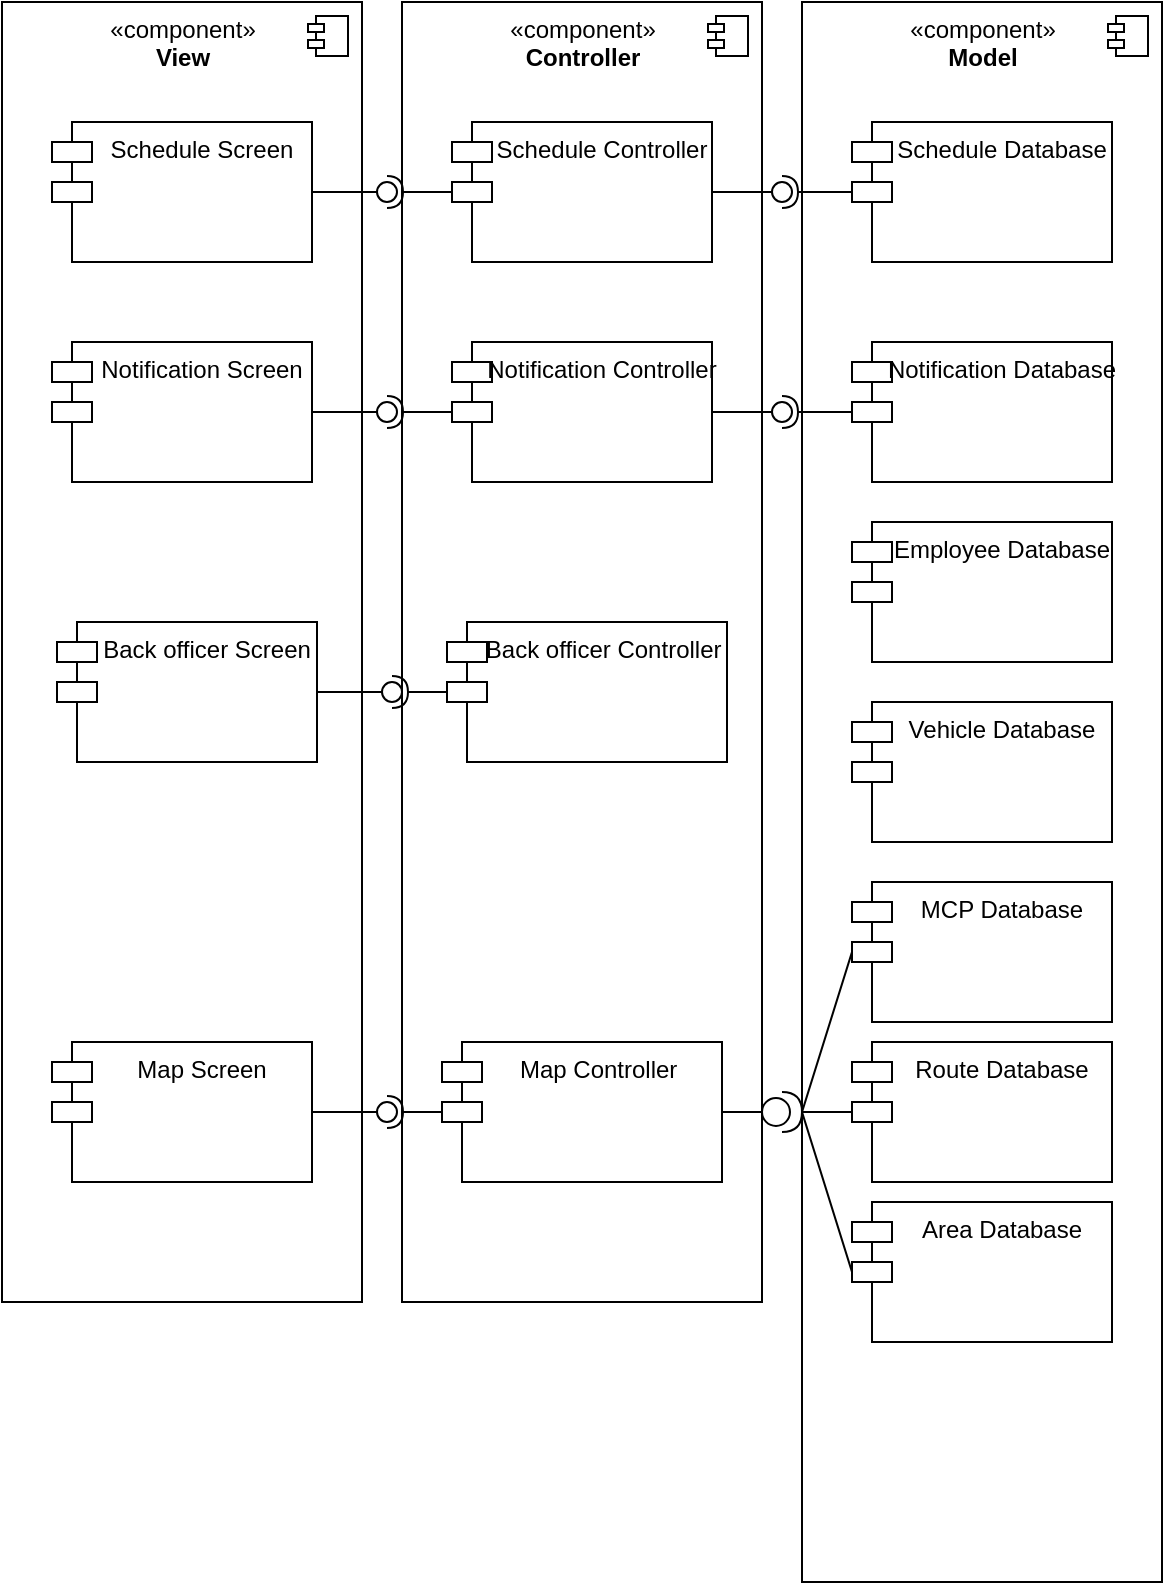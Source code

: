<mxfile>
    <diagram id="PMbeAzdY48jUfhH1mNCi" name="Task 3.2">
        <mxGraphModel dx="872" dy="374" grid="1" gridSize="10" guides="1" tooltips="1" connect="1" arrows="1" fold="1" page="1" pageScale="1" pageWidth="827" pageHeight="1169" math="0" shadow="0">
            <root>
                <mxCell id="0"/>
                <mxCell id="1" parent="0"/>
                <mxCell id="5" value="«component»&lt;br&gt;&lt;b&gt;View&lt;/b&gt;" style="html=1;dropTarget=0;verticalAlign=top;" vertex="1" parent="1">
                    <mxGeometry x="160" y="160" width="180" height="650" as="geometry"/>
                </mxCell>
                <mxCell id="6" value="" style="shape=module;jettyWidth=8;jettyHeight=4;" vertex="1" parent="5">
                    <mxGeometry x="1" width="20" height="20" relative="1" as="geometry">
                        <mxPoint x="-27" y="7" as="offset"/>
                    </mxGeometry>
                </mxCell>
                <mxCell id="7" value="«component»&lt;br&gt;&lt;b&gt;Controller&lt;/b&gt;" style="html=1;dropTarget=0;verticalAlign=top;" vertex="1" parent="1">
                    <mxGeometry x="360" y="160" width="180" height="650" as="geometry"/>
                </mxCell>
                <mxCell id="8" value="" style="shape=module;jettyWidth=8;jettyHeight=4;" vertex="1" parent="7">
                    <mxGeometry x="1" width="20" height="20" relative="1" as="geometry">
                        <mxPoint x="-27" y="7" as="offset"/>
                    </mxGeometry>
                </mxCell>
                <mxCell id="9" value="«component»&lt;br&gt;&lt;b&gt;Model&lt;br&gt;&lt;br&gt;&lt;/b&gt;" style="html=1;dropTarget=0;verticalAlign=top;" vertex="1" parent="1">
                    <mxGeometry x="560" y="160" width="180" height="790" as="geometry"/>
                </mxCell>
                <mxCell id="10" value="" style="shape=module;jettyWidth=8;jettyHeight=4;" vertex="1" parent="9">
                    <mxGeometry x="1" width="20" height="20" relative="1" as="geometry">
                        <mxPoint x="-27" y="7" as="offset"/>
                    </mxGeometry>
                </mxCell>
                <mxCell id="15" value="Back officer Screen" style="shape=module;align=left;spacingLeft=20;align=center;verticalAlign=top;" vertex="1" parent="1">
                    <mxGeometry x="187.5" y="470" width="130" height="70" as="geometry"/>
                </mxCell>
                <mxCell id="17" value="Back officer Controller " style="shape=module;align=left;spacingLeft=20;align=center;verticalAlign=top;" vertex="1" parent="1">
                    <mxGeometry x="382.5" y="470" width="140" height="70" as="geometry"/>
                </mxCell>
                <mxCell id="21" value="Notification Screen" style="shape=module;align=left;spacingLeft=20;align=center;verticalAlign=top;" vertex="1" parent="1">
                    <mxGeometry x="185" y="330" width="130" height="70" as="geometry"/>
                </mxCell>
                <mxCell id="22" value="Schedule Screen" style="shape=module;align=left;spacingLeft=20;align=center;verticalAlign=top;" vertex="1" parent="1">
                    <mxGeometry x="185" y="220" width="130" height="70" as="geometry"/>
                </mxCell>
                <mxCell id="23" value="Map Screen" style="shape=module;align=left;spacingLeft=20;align=center;verticalAlign=top;" vertex="1" parent="1">
                    <mxGeometry x="185" y="680" width="130" height="70" as="geometry"/>
                </mxCell>
                <mxCell id="24" value="Schedule Controller" style="shape=module;align=left;spacingLeft=20;align=center;verticalAlign=top;" vertex="1" parent="1">
                    <mxGeometry x="385" y="220" width="130" height="70" as="geometry"/>
                </mxCell>
                <mxCell id="30" value="Notification Controller" style="shape=module;align=left;spacingLeft=20;align=center;verticalAlign=top;" vertex="1" parent="1">
                    <mxGeometry x="385" y="330" width="130" height="70" as="geometry"/>
                </mxCell>
                <mxCell id="29" value="Map Controller " style="shape=module;align=left;spacingLeft=20;align=center;verticalAlign=top;" vertex="1" parent="1">
                    <mxGeometry x="380" y="680" width="140" height="70" as="geometry"/>
                </mxCell>
                <mxCell id="31" value="" style="rounded=0;orthogonalLoop=1;jettySize=auto;html=1;endArrow=none;endFill=0;sketch=0;sourcePerimeterSpacing=0;targetPerimeterSpacing=0;exitX=1;exitY=0.5;exitDx=0;exitDy=0;" edge="1" parent="1" source="22" target="33">
                    <mxGeometry relative="1" as="geometry">
                        <mxPoint x="350" y="125" as="sourcePoint"/>
                    </mxGeometry>
                </mxCell>
                <mxCell id="32" value="" style="rounded=0;orthogonalLoop=1;jettySize=auto;html=1;endArrow=halfCircle;endFill=0;entryX=0.5;entryY=0.5;endSize=6;strokeWidth=1;sketch=0;exitX=0;exitY=0;exitDx=0;exitDy=35;exitPerimeter=0;" edge="1" parent="1" source="24" target="33">
                    <mxGeometry relative="1" as="geometry">
                        <mxPoint x="390" y="125" as="sourcePoint"/>
                    </mxGeometry>
                </mxCell>
                <mxCell id="33" value="" style="ellipse;whiteSpace=wrap;html=1;align=center;aspect=fixed;resizable=0;points=[];outlineConnect=0;sketch=0;" vertex="1" parent="1">
                    <mxGeometry x="347.5" y="250" width="10" height="10" as="geometry"/>
                </mxCell>
                <mxCell id="38" value="" style="rounded=0;orthogonalLoop=1;jettySize=auto;html=1;endArrow=none;endFill=0;sketch=0;sourcePerimeterSpacing=0;targetPerimeterSpacing=0;exitX=1;exitY=0.5;exitDx=0;exitDy=0;" edge="1" parent="1" source="21" target="40">
                    <mxGeometry relative="1" as="geometry">
                        <mxPoint x="340" y="365" as="sourcePoint"/>
                    </mxGeometry>
                </mxCell>
                <mxCell id="39" value="" style="rounded=0;orthogonalLoop=1;jettySize=auto;html=1;endArrow=halfCircle;endFill=0;entryX=0.5;entryY=0.5;endSize=6;strokeWidth=1;sketch=0;exitX=0;exitY=0;exitDx=0;exitDy=35;exitPerimeter=0;" edge="1" parent="1" source="30" target="40">
                    <mxGeometry relative="1" as="geometry">
                        <mxPoint x="380" y="365" as="sourcePoint"/>
                    </mxGeometry>
                </mxCell>
                <mxCell id="40" value="" style="ellipse;whiteSpace=wrap;html=1;align=center;aspect=fixed;resizable=0;points=[];outlineConnect=0;sketch=0;" vertex="1" parent="1">
                    <mxGeometry x="347.5" y="360" width="10" height="10" as="geometry"/>
                </mxCell>
                <mxCell id="41" value="" style="rounded=0;orthogonalLoop=1;jettySize=auto;html=1;endArrow=none;endFill=0;sketch=0;sourcePerimeterSpacing=0;targetPerimeterSpacing=0;exitX=1;exitY=0.5;exitDx=0;exitDy=0;" edge="1" parent="1" source="15" target="43">
                    <mxGeometry relative="1" as="geometry">
                        <mxPoint x="337.5" y="505" as="sourcePoint"/>
                    </mxGeometry>
                </mxCell>
                <mxCell id="42" value="" style="rounded=0;orthogonalLoop=1;jettySize=auto;html=1;endArrow=halfCircle;endFill=0;entryX=0.5;entryY=0.5;endSize=6;strokeWidth=1;sketch=0;exitX=0;exitY=0;exitDx=0;exitDy=35;exitPerimeter=0;" edge="1" parent="1" source="17" target="43">
                    <mxGeometry relative="1" as="geometry">
                        <mxPoint x="377.5" y="505" as="sourcePoint"/>
                    </mxGeometry>
                </mxCell>
                <mxCell id="43" value="" style="ellipse;whiteSpace=wrap;html=1;align=center;aspect=fixed;resizable=0;points=[];outlineConnect=0;sketch=0;" vertex="1" parent="1">
                    <mxGeometry x="350" y="500" width="10" height="10" as="geometry"/>
                </mxCell>
                <mxCell id="44" value="" style="rounded=0;orthogonalLoop=1;jettySize=auto;html=1;endArrow=none;endFill=0;sketch=0;sourcePerimeterSpacing=0;targetPerimeterSpacing=0;exitX=1;exitY=0.5;exitDx=0;exitDy=0;" edge="1" parent="1" source="23" target="46">
                    <mxGeometry relative="1" as="geometry">
                        <mxPoint x="335" y="715" as="sourcePoint"/>
                    </mxGeometry>
                </mxCell>
                <mxCell id="45" value="" style="rounded=0;orthogonalLoop=1;jettySize=auto;html=1;endArrow=halfCircle;endFill=0;entryX=0.5;entryY=0.5;endSize=6;strokeWidth=1;sketch=0;exitX=0;exitY=0;exitDx=0;exitDy=35;exitPerimeter=0;" edge="1" parent="1" source="29" target="46">
                    <mxGeometry relative="1" as="geometry">
                        <mxPoint x="375" y="715" as="sourcePoint"/>
                    </mxGeometry>
                </mxCell>
                <mxCell id="46" value="" style="ellipse;whiteSpace=wrap;html=1;align=center;aspect=fixed;resizable=0;points=[];outlineConnect=0;sketch=0;" vertex="1" parent="1">
                    <mxGeometry x="347.5" y="710" width="10" height="10" as="geometry"/>
                </mxCell>
                <mxCell id="47" value="Schedule Database" style="shape=module;align=left;spacingLeft=20;align=center;verticalAlign=top;" vertex="1" parent="1">
                    <mxGeometry x="585" y="220" width="130" height="70" as="geometry"/>
                </mxCell>
                <mxCell id="48" value="Notification Database" style="shape=module;align=left;spacingLeft=20;align=center;verticalAlign=top;" vertex="1" parent="1">
                    <mxGeometry x="585" y="330" width="130" height="70" as="geometry"/>
                </mxCell>
                <mxCell id="49" value="MCP Database" style="shape=module;align=left;spacingLeft=20;align=center;verticalAlign=top;" vertex="1" parent="1">
                    <mxGeometry x="585" y="600" width="130" height="70" as="geometry"/>
                </mxCell>
                <mxCell id="50" value="Route Database" style="shape=module;align=left;spacingLeft=20;align=center;verticalAlign=top;" vertex="1" parent="1">
                    <mxGeometry x="585" y="680" width="130" height="70" as="geometry"/>
                </mxCell>
                <mxCell id="51" value="Employee Database" style="shape=module;align=left;spacingLeft=20;align=center;verticalAlign=top;" vertex="1" parent="1">
                    <mxGeometry x="585" y="420" width="130" height="70" as="geometry"/>
                </mxCell>
                <mxCell id="52" value="Area Database" style="shape=module;align=left;spacingLeft=20;align=center;verticalAlign=top;" vertex="1" parent="1">
                    <mxGeometry x="585" y="760" width="130" height="70" as="geometry"/>
                </mxCell>
                <mxCell id="53" value="Vehicle Database" style="shape=module;align=left;spacingLeft=20;align=center;verticalAlign=top;" vertex="1" parent="1">
                    <mxGeometry x="585" y="510" width="130" height="70" as="geometry"/>
                </mxCell>
                <mxCell id="57" value="" style="rounded=0;orthogonalLoop=1;jettySize=auto;html=1;endArrow=none;endFill=0;sketch=0;sourcePerimeterSpacing=0;targetPerimeterSpacing=0;exitX=1;exitY=0.5;exitDx=0;exitDy=0;" edge="1" parent="1" source="24" target="59">
                    <mxGeometry relative="1" as="geometry">
                        <mxPoint x="530" y="255" as="sourcePoint"/>
                    </mxGeometry>
                </mxCell>
                <mxCell id="58" value="" style="rounded=0;orthogonalLoop=1;jettySize=auto;html=1;endArrow=halfCircle;endFill=0;entryX=0.5;entryY=0.5;endSize=6;strokeWidth=1;sketch=0;exitX=0;exitY=0;exitDx=0;exitDy=35;exitPerimeter=0;" edge="1" parent="1" source="47" target="59">
                    <mxGeometry relative="1" as="geometry">
                        <mxPoint x="570" y="255" as="sourcePoint"/>
                    </mxGeometry>
                </mxCell>
                <mxCell id="59" value="" style="ellipse;whiteSpace=wrap;html=1;align=center;aspect=fixed;resizable=0;points=[];outlineConnect=0;sketch=0;" vertex="1" parent="1">
                    <mxGeometry x="545" y="250" width="10" height="10" as="geometry"/>
                </mxCell>
                <mxCell id="63" value="" style="shape=providedRequiredInterface;html=1;verticalLabelPosition=bottom;sketch=0;" vertex="1" parent="1">
                    <mxGeometry x="540" y="705" width="20" height="20" as="geometry"/>
                </mxCell>
                <mxCell id="64" value="" style="endArrow=none;html=1;exitX=1;exitY=0.5;exitDx=0;exitDy=0;" edge="1" parent="1" source="29" target="63">
                    <mxGeometry width="50" height="50" relative="1" as="geometry">
                        <mxPoint x="490" y="820" as="sourcePoint"/>
                        <mxPoint x="540" y="770" as="targetPoint"/>
                    </mxGeometry>
                </mxCell>
                <mxCell id="65" value="" style="rounded=0;orthogonalLoop=1;jettySize=auto;html=1;endArrow=none;endFill=0;sketch=0;sourcePerimeterSpacing=0;targetPerimeterSpacing=0;exitX=1;exitY=0.5;exitDx=0;exitDy=0;" edge="1" parent="1" source="30" target="67">
                    <mxGeometry relative="1" as="geometry">
                        <mxPoint x="530" y="365" as="sourcePoint"/>
                    </mxGeometry>
                </mxCell>
                <mxCell id="66" value="" style="rounded=0;orthogonalLoop=1;jettySize=auto;html=1;endArrow=halfCircle;endFill=0;entryX=0.5;entryY=0.5;endSize=6;strokeWidth=1;sketch=0;exitX=0;exitY=0;exitDx=0;exitDy=35;exitPerimeter=0;" edge="1" parent="1" source="48" target="67">
                    <mxGeometry relative="1" as="geometry">
                        <mxPoint x="570" y="365" as="sourcePoint"/>
                    </mxGeometry>
                </mxCell>
                <mxCell id="67" value="" style="ellipse;whiteSpace=wrap;html=1;align=center;aspect=fixed;resizable=0;points=[];outlineConnect=0;sketch=0;" vertex="1" parent="1">
                    <mxGeometry x="545" y="360" width="10" height="10" as="geometry"/>
                </mxCell>
                <mxCell id="68" value="" style="endArrow=none;html=1;exitX=1;exitY=0.5;exitDx=0;exitDy=0;exitPerimeter=0;entryX=0;entryY=0;entryDx=0;entryDy=35;entryPerimeter=0;" edge="1" parent="1" source="63" target="49">
                    <mxGeometry width="50" height="50" relative="1" as="geometry">
                        <mxPoint x="520" y="690" as="sourcePoint"/>
                        <mxPoint x="570" y="640" as="targetPoint"/>
                    </mxGeometry>
                </mxCell>
                <mxCell id="69" value="" style="endArrow=none;html=1;exitX=1;exitY=0.5;exitDx=0;exitDy=0;exitPerimeter=0;entryX=0;entryY=0;entryDx=0;entryDy=35;entryPerimeter=0;" edge="1" parent="1" source="63" target="50">
                    <mxGeometry width="50" height="50" relative="1" as="geometry">
                        <mxPoint x="530" y="770" as="sourcePoint"/>
                        <mxPoint x="580" y="720" as="targetPoint"/>
                    </mxGeometry>
                </mxCell>
                <mxCell id="70" value="" style="endArrow=none;html=1;exitX=1;exitY=0.5;exitDx=0;exitDy=0;exitPerimeter=0;entryX=0;entryY=0;entryDx=0;entryDy=35;entryPerimeter=0;" edge="1" parent="1" source="63" target="52">
                    <mxGeometry width="50" height="50" relative="1" as="geometry">
                        <mxPoint x="510" y="800" as="sourcePoint"/>
                        <mxPoint x="560" y="750" as="targetPoint"/>
                    </mxGeometry>
                </mxCell>
            </root>
        </mxGraphModel>
    </diagram>
</mxfile>